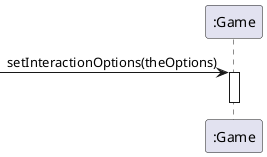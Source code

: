 @startuml
'https://plantuml.com/sequence-diagram

participant ":Game" as game

[->game : setInteractionOptions(theOptions)
activate game


deactivate game


'activate someObject
'[<--someObject : confirms options

@enduml